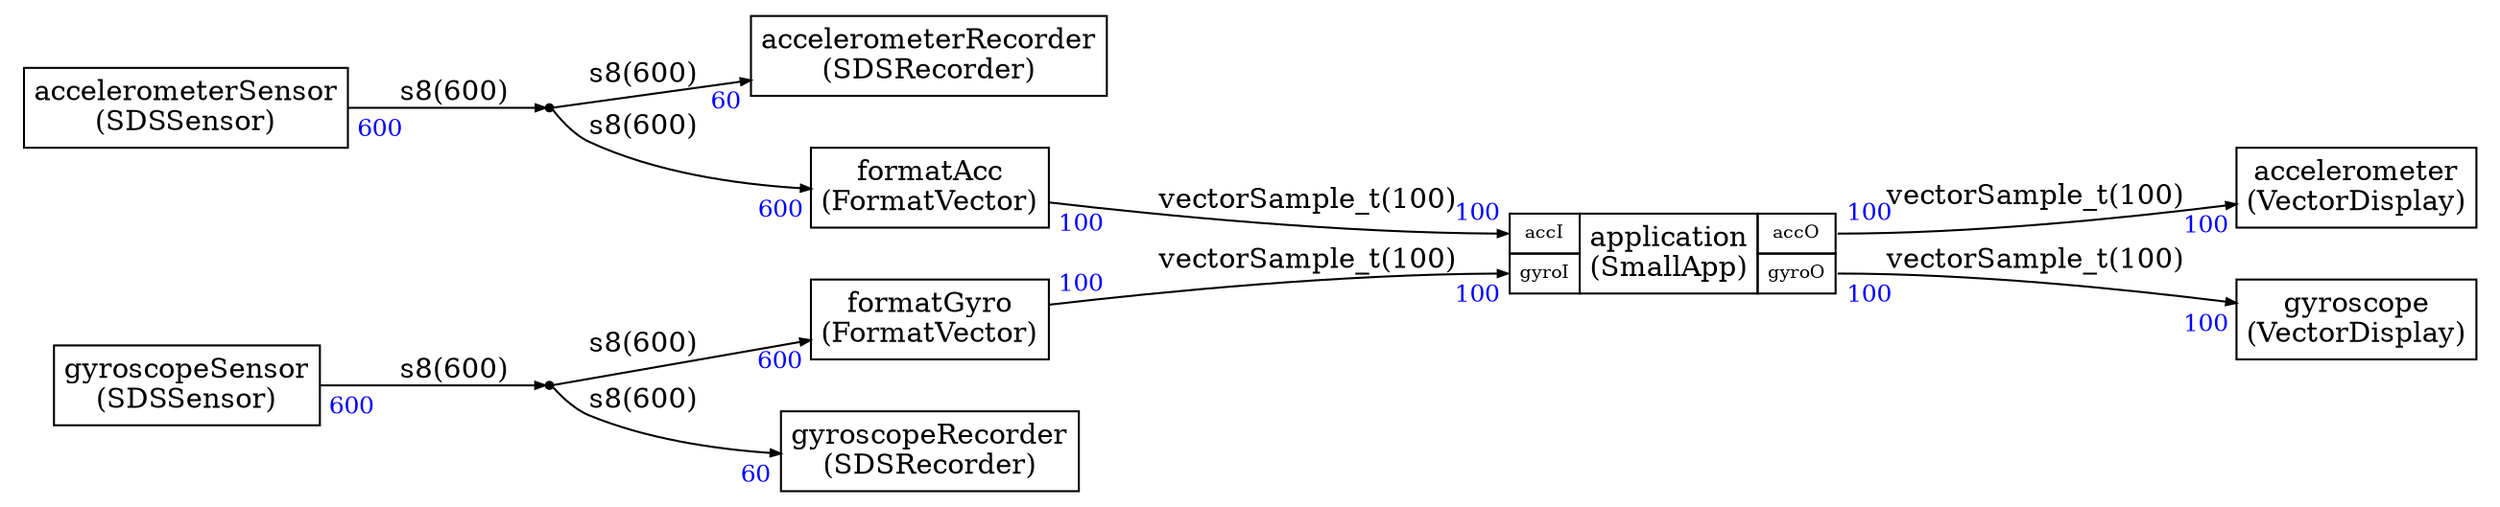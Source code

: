 



digraph structs {
    node [shape=plaintext]
    rankdir=LR
    edge [arrowsize=0.5]
    fontname="times"


accelerometer [label=<
<TABLE BORDER="0" CELLBORDER="1" CELLSPACING="0" CELLPADDING="4">
  <TR>
    <TD ALIGN="CENTER" PORT="i">accelerometer<BR/>(VectorDisplay)</TD>
  </TR>
</TABLE>>];

accelerometerRecorder [label=<
<TABLE BORDER="0" CELLBORDER="1" CELLSPACING="0" CELLPADDING="4">
  <TR>
    <TD ALIGN="CENTER" PORT="i">accelerometerRecorder<BR/>(SDSRecorder)</TD>
  </TR>
</TABLE>>];

accelerometerSensor [label=<
<TABLE BORDER="0" CELLBORDER="1" CELLSPACING="0" CELLPADDING="4">
  <TR>
    <TD ALIGN="CENTER" PORT="i">accelerometerSensor<BR/>(SDSSensor)</TD>
  </TR>
</TABLE>>];


application [label=<
<TABLE BORDER="0" CELLBORDER="1" CELLSPACING="0" CELLPADDING="4">
  <TR>
    <TD PORT="accI"><FONT POINT-SIZE="9.0">accI</FONT></TD>
    <TD ALIGN="CENTER" ROWSPAN="2">application<BR/>(SmallApp)</TD>
    <TD PORT="accO"><FONT POINT-SIZE="9.0">accO</FONT></TD>
  </TR>
<TR>
<TD PORT="gyroI"><FONT POINT-SIZE="9.0">gyroI</FONT></TD>

<TD PORT="gyroO"><FONT POINT-SIZE="9.0">gyroO</FONT></TD>
</TR>

</TABLE>>];

dup0 [shape=point,label=dup0]

dup1 [shape=point,label=dup1]

formatAcc [label=<
<TABLE BORDER="0" CELLBORDER="1" CELLSPACING="0" CELLPADDING="4">
  <TR>
    <TD ALIGN="CENTER" PORT="i">formatAcc<BR/>(FormatVector)</TD>
  </TR>
</TABLE>>];

formatGyro [label=<
<TABLE BORDER="0" CELLBORDER="1" CELLSPACING="0" CELLPADDING="4">
  <TR>
    <TD ALIGN="CENTER" PORT="i">formatGyro<BR/>(FormatVector)</TD>
  </TR>
</TABLE>>];

gyroscope [label=<
<TABLE BORDER="0" CELLBORDER="1" CELLSPACING="0" CELLPADDING="4">
  <TR>
    <TD ALIGN="CENTER" PORT="i">gyroscope<BR/>(VectorDisplay)</TD>
  </TR>
</TABLE>>];

gyroscopeRecorder [label=<
<TABLE BORDER="0" CELLBORDER="1" CELLSPACING="0" CELLPADDING="4">
  <TR>
    <TD ALIGN="CENTER" PORT="i">gyroscopeRecorder<BR/>(SDSRecorder)</TD>
  </TR>
</TABLE>>];

gyroscopeSensor [label=<
<TABLE BORDER="0" CELLBORDER="1" CELLSPACING="0" CELLPADDING="4">
  <TR>
    <TD ALIGN="CENTER" PORT="i">gyroscopeSensor<BR/>(SDSSensor)</TD>
  </TR>
</TABLE>>];



formatAcc:i -> application:accI [label="vectorSample_t(100)"
,headlabel=<<TABLE BORDER="0" CELLPADDING="2"><TR><TD><FONT COLOR="blue" POINT-SIZE="12.0" >100</FONT>
</TD></TR></TABLE>>
,taillabel=<<TABLE BORDER="0" CELLPADDING="2"><TR><TD><FONT COLOR="blue" POINT-SIZE="12.0" >100</FONT>
</TD></TR></TABLE>>]

formatGyro:i -> application:gyroI [label="vectorSample_t(100)"
,headlabel=<<TABLE BORDER="0" CELLPADDING="2"><TR><TD><FONT COLOR="blue" POINT-SIZE="12.0" >100</FONT>
</TD></TR></TABLE>>
,taillabel=<<TABLE BORDER="0" CELLPADDING="2"><TR><TD><FONT COLOR="blue" POINT-SIZE="12.0" >100</FONT>
</TD></TR></TABLE>>]

application:accO -> accelerometer:i [label="vectorSample_t(100)"
,headlabel=<<TABLE BORDER="0" CELLPADDING="2"><TR><TD><FONT COLOR="blue" POINT-SIZE="12.0" >100</FONT>
</TD></TR></TABLE>>
,taillabel=<<TABLE BORDER="0" CELLPADDING="2"><TR><TD><FONT COLOR="blue" POINT-SIZE="12.0" >100</FONT>
</TD></TR></TABLE>>]

application:gyroO -> gyroscope:i [label="vectorSample_t(100)"
,headlabel=<<TABLE BORDER="0" CELLPADDING="2"><TR><TD><FONT COLOR="blue" POINT-SIZE="12.0" >100</FONT>
</TD></TR></TABLE>>
,taillabel=<<TABLE BORDER="0" CELLPADDING="2"><TR><TD><FONT COLOR="blue" POINT-SIZE="12.0" >100</FONT>
</TD></TR></TABLE>>]

accelerometerSensor:i ->  
dup0 [label="s8(600)"

,taillabel=<<TABLE BORDER="0" CELLPADDING="2"><TR><TD><FONT COLOR="blue" POINT-SIZE="12.0" >600</FONT>
</TD></TR></TABLE>>]

 
dup0 -> formatAcc:i [label="s8(600)"
,headlabel=<<TABLE BORDER="0" CELLPADDING="2"><TR><TD><FONT COLOR="blue" POINT-SIZE="12.0" >600</FONT>
</TD></TR></TABLE>>
]

 
dup0 -> accelerometerRecorder:i [label="s8(600)"
,headlabel=<<TABLE BORDER="0" CELLPADDING="2"><TR><TD><FONT COLOR="blue" POINT-SIZE="12.0" >60</FONT>
</TD></TR></TABLE>>
]

gyroscopeSensor:i ->  
dup1 [label="s8(600)"

,taillabel=<<TABLE BORDER="0" CELLPADDING="2"><TR><TD><FONT COLOR="blue" POINT-SIZE="12.0" >600</FONT>
</TD></TR></TABLE>>]

 
dup1 -> formatGyro:i [label="s8(600)"
,headlabel=<<TABLE BORDER="0" CELLPADDING="2"><TR><TD><FONT COLOR="blue" POINT-SIZE="12.0" >600</FONT>
</TD></TR></TABLE>>
]

 
dup1 -> gyroscopeRecorder:i [label="s8(600)"
,headlabel=<<TABLE BORDER="0" CELLPADDING="2"><TR><TD><FONT COLOR="blue" POINT-SIZE="12.0" >60</FONT>
</TD></TR></TABLE>>
]


}
